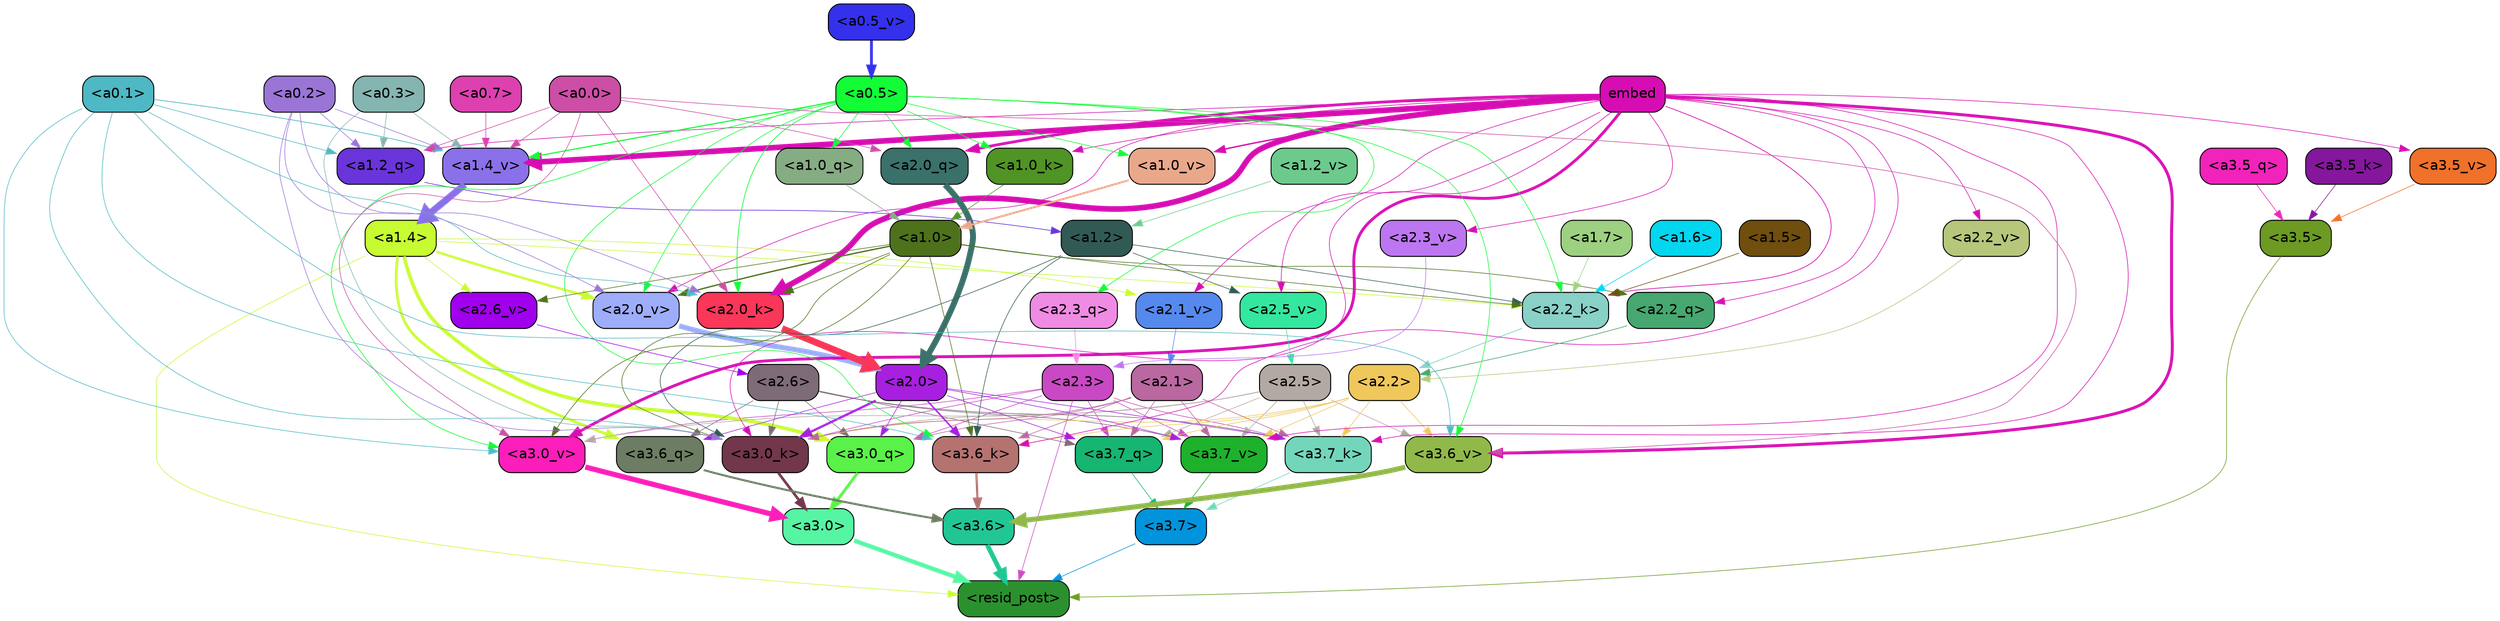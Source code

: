 strict digraph "" {
	graph [bgcolor=transparent,
		layout=dot,
		overlap=false,
		splines=true
	];
	"<a3.7>"	[color=black,
		fillcolor="#0194dc",
		fontname=Helvetica,
		shape=box,
		style="filled, rounded"];
	"<resid_post>"	[color=black,
		fillcolor="#2b912e",
		fontname=Helvetica,
		shape=box,
		style="filled, rounded"];
	"<a3.7>" -> "<resid_post>"	[color="#0194dc",
		penwidth=0.6];
	"<a3.6>"	[color=black,
		fillcolor="#20c794",
		fontname=Helvetica,
		shape=box,
		style="filled, rounded"];
	"<a3.6>" -> "<resid_post>"	[color="#20c794",
		penwidth=4.670643210411072];
	"<a3.5>"	[color=black,
		fillcolor="#6c9a22",
		fontname=Helvetica,
		shape=box,
		style="filled, rounded"];
	"<a3.5>" -> "<resid_post>"	[color="#6c9a22",
		penwidth=0.6];
	"<a3.0>"	[color=black,
		fillcolor="#56f5a3",
		fontname=Helvetica,
		shape=box,
		style="filled, rounded"];
	"<a3.0>" -> "<resid_post>"	[color="#56f5a3",
		penwidth=4.246885180473328];
	"<a2.3>"	[color=black,
		fillcolor="#c949c4",
		fontname=Helvetica,
		shape=box,
		style="filled, rounded"];
	"<a2.3>" -> "<resid_post>"	[color="#c949c4",
		penwidth=0.6];
	"<a3.7_q>"	[color=black,
		fillcolor="#16b571",
		fontname=Helvetica,
		shape=box,
		style="filled, rounded"];
	"<a2.3>" -> "<a3.7_q>"	[color="#c949c4",
		penwidth=0.6];
	"<a3.0_q>"	[color=black,
		fillcolor="#5af148",
		fontname=Helvetica,
		shape=box,
		style="filled, rounded"];
	"<a2.3>" -> "<a3.0_q>"	[color="#c949c4",
		penwidth=0.6];
	"<a3.7_k>"	[color=black,
		fillcolor="#73d6bb",
		fontname=Helvetica,
		shape=box,
		style="filled, rounded"];
	"<a2.3>" -> "<a3.7_k>"	[color="#c949c4",
		penwidth=0.6];
	"<a3.0_k>"	[color=black,
		fillcolor="#73374c",
		fontname=Helvetica,
		shape=box,
		style="filled, rounded"];
	"<a2.3>" -> "<a3.0_k>"	[color="#c949c4",
		penwidth=0.6];
	"<a3.7_v>"	[color=black,
		fillcolor="#1eb12c",
		fontname=Helvetica,
		shape=box,
		style="filled, rounded"];
	"<a2.3>" -> "<a3.7_v>"	[color="#c949c4",
		penwidth=0.6];
	"<a3.0_v>"	[color=black,
		fillcolor="#fc1eba",
		fontname=Helvetica,
		shape=box,
		style="filled, rounded"];
	"<a2.3>" -> "<a3.0_v>"	[color="#c949c4",
		penwidth=0.6];
	"<a1.4>"	[color=black,
		fillcolor="#c6fc31",
		fontname=Helvetica,
		shape=box,
		style="filled, rounded"];
	"<a1.4>" -> "<resid_post>"	[color="#c6fc31",
		penwidth=0.6];
	"<a3.6_q>"	[color=black,
		fillcolor="#6c7d63",
		fontname=Helvetica,
		shape=box,
		style="filled, rounded"];
	"<a1.4>" -> "<a3.6_q>"	[color="#c6fc31",
		penwidth=2.6487714648246765];
	"<a1.4>" -> "<a3.0_q>"	[color="#c6fc31",
		penwidth=3.477886103093624];
	"<a2.2_k>"	[color=black,
		fillcolor="#89d1c6",
		fontname=Helvetica,
		shape=box,
		style="filled, rounded"];
	"<a1.4>" -> "<a2.2_k>"	[color="#c6fc31",
		penwidth=0.6];
	"<a2.6_v>"	[color=black,
		fillcolor="#a000ed",
		fontname=Helvetica,
		shape=box,
		style="filled, rounded"];
	"<a1.4>" -> "<a2.6_v>"	[color="#c6fc31",
		penwidth=0.6];
	"<a2.1_v>"	[color=black,
		fillcolor="#5589ee",
		fontname=Helvetica,
		shape=box,
		style="filled, rounded"];
	"<a1.4>" -> "<a2.1_v>"	[color="#c6fc31",
		penwidth=0.6];
	"<a2.0_v>"	[color=black,
		fillcolor="#9eadfa",
		fontname=Helvetica,
		shape=box,
		style="filled, rounded"];
	"<a1.4>" -> "<a2.0_v>"	[color="#c6fc31",
		penwidth=2.3358620405197144];
	"<a3.7_q>" -> "<a3.7>"	[color="#16b571",
		penwidth=0.6];
	"<a3.6_q>" -> "<a3.6>"	[color="#6c7d63",
		penwidth=2.03758105635643];
	"<a3.5_q>"	[color=black,
		fillcolor="#f223bb",
		fontname=Helvetica,
		shape=box,
		style="filled, rounded"];
	"<a3.5_q>" -> "<a3.5>"	[color="#f223bb",
		penwidth=0.6];
	"<a3.0_q>" -> "<a3.0>"	[color="#5af148",
		penwidth=2.8638100624084473];
	"<a3.7_k>" -> "<a3.7>"	[color="#73d6bb",
		penwidth=0.6];
	"<a3.6_k>"	[color=black,
		fillcolor="#b57370",
		fontname=Helvetica,
		shape=box,
		style="filled, rounded"];
	"<a3.6_k>" -> "<a3.6>"	[color="#b57370",
		penwidth=2.174198240041733];
	"<a3.5_k>"	[color=black,
		fillcolor="#84179c",
		fontname=Helvetica,
		shape=box,
		style="filled, rounded"];
	"<a3.5_k>" -> "<a3.5>"	[color="#84179c",
		penwidth=0.6];
	"<a3.0_k>" -> "<a3.0>"	[color="#73374c",
		penwidth=2.6274144649505615];
	"<a3.7_v>" -> "<a3.7>"	[color="#1eb12c",
		penwidth=0.6];
	"<a3.6_v>"	[color=black,
		fillcolor="#91b949",
		fontname=Helvetica,
		shape=box,
		style="filled, rounded"];
	"<a3.6_v>" -> "<a3.6>"	[color="#91b949",
		penwidth=5.002329230308533];
	"<a3.5_v>"	[color=black,
		fillcolor="#ef712a",
		fontname=Helvetica,
		shape=box,
		style="filled, rounded"];
	"<a3.5_v>" -> "<a3.5>"	[color="#ef712a",
		penwidth=0.6];
	"<a3.0_v>" -> "<a3.0>"	[color="#fc1eba",
		penwidth=5.188832879066467];
	"<a2.6>"	[color=black,
		fillcolor="#7e6b78",
		fontname=Helvetica,
		shape=box,
		style="filled, rounded"];
	"<a2.6>" -> "<a3.7_q>"	[color="#7e6b78",
		penwidth=0.6];
	"<a2.6>" -> "<a3.6_q>"	[color="#7e6b78",
		penwidth=0.6];
	"<a2.6>" -> "<a3.0_q>"	[color="#7e6b78",
		penwidth=0.6];
	"<a2.6>" -> "<a3.7_k>"	[color="#7e6b78",
		penwidth=0.6];
	"<a2.6>" -> "<a3.0_k>"	[color="#7e6b78",
		penwidth=0.6];
	"<a2.6>" -> "<a3.7_v>"	[color="#7e6b78",
		penwidth=0.6];
	"<a2.5>"	[color=black,
		fillcolor="#b3a9a4",
		fontname=Helvetica,
		shape=box,
		style="filled, rounded"];
	"<a2.5>" -> "<a3.7_q>"	[color="#b3a9a4",
		penwidth=0.6];
	"<a2.5>" -> "<a3.7_k>"	[color="#b3a9a4",
		penwidth=0.6];
	"<a2.5>" -> "<a3.0_k>"	[color="#b3a9a4",
		penwidth=0.6];
	"<a2.5>" -> "<a3.7_v>"	[color="#b3a9a4",
		penwidth=0.6];
	"<a2.5>" -> "<a3.6_v>"	[color="#b3a9a4",
		penwidth=0.6];
	"<a2.5>" -> "<a3.0_v>"	[color="#b3a9a4",
		penwidth=0.6];
	"<a2.2>"	[color=black,
		fillcolor="#efc75b",
		fontname=Helvetica,
		shape=box,
		style="filled, rounded"];
	"<a2.2>" -> "<a3.7_q>"	[color="#efc75b",
		penwidth=0.6];
	"<a2.2>" -> "<a3.7_k>"	[color="#efc75b",
		penwidth=0.6];
	"<a2.2>" -> "<a3.6_k>"	[color="#efc75b",
		penwidth=0.6];
	"<a2.2>" -> "<a3.0_k>"	[color="#efc75b",
		penwidth=0.6];
	"<a2.2>" -> "<a3.7_v>"	[color="#efc75b",
		penwidth=0.6];
	"<a2.2>" -> "<a3.6_v>"	[color="#efc75b",
		penwidth=0.6];
	"<a2.1>"	[color=black,
		fillcolor="#ba68a0",
		fontname=Helvetica,
		shape=box,
		style="filled, rounded"];
	"<a2.1>" -> "<a3.7_q>"	[color="#ba68a0",
		penwidth=0.6];
	"<a2.1>" -> "<a3.0_q>"	[color="#ba68a0",
		penwidth=0.6];
	"<a2.1>" -> "<a3.7_k>"	[color="#ba68a0",
		penwidth=0.6];
	"<a2.1>" -> "<a3.6_k>"	[color="#ba68a0",
		penwidth=0.6];
	"<a2.1>" -> "<a3.0_k>"	[color="#ba68a0",
		penwidth=0.6];
	"<a2.1>" -> "<a3.7_v>"	[color="#ba68a0",
		penwidth=0.6];
	"<a2.0>"	[color=black,
		fillcolor="#a71fdf",
		fontname=Helvetica,
		shape=box,
		style="filled, rounded"];
	"<a2.0>" -> "<a3.7_q>"	[color="#a71fdf",
		penwidth=0.6];
	"<a2.0>" -> "<a3.6_q>"	[color="#a71fdf",
		penwidth=0.6];
	"<a2.0>" -> "<a3.0_q>"	[color="#a71fdf",
		penwidth=0.6];
	"<a2.0>" -> "<a3.7_k>"	[color="#a71fdf",
		penwidth=0.6];
	"<a2.0>" -> "<a3.6_k>"	[color="#a71fdf",
		penwidth=1.5417278409004211];
	"<a2.0>" -> "<a3.0_k>"	[color="#a71fdf",
		penwidth=2.23091459274292];
	"<a2.0>" -> "<a3.7_v>"	[color="#a71fdf",
		penwidth=0.6];
	embed	[color=black,
		fillcolor="#d60db2",
		fontname=Helvetica,
		shape=box,
		style="filled, rounded"];
	embed -> "<a3.7_k>"	[color="#d60db2",
		penwidth=0.6];
	embed -> "<a3.6_k>"	[color="#d60db2",
		penwidth=0.6];
	embed -> "<a3.0_k>"	[color="#d60db2",
		penwidth=0.6];
	embed -> "<a3.7_v>"	[color="#d60db2",
		penwidth=0.6];
	embed -> "<a3.6_v>"	[color="#d60db2",
		penwidth=2.9511587619781494];
	embed -> "<a3.5_v>"	[color="#d60db2",
		penwidth=0.6];
	embed -> "<a3.0_v>"	[color="#d60db2",
		penwidth=2.8577730655670166];
	"<a2.2_q>"	[color=black,
		fillcolor="#47a770",
		fontname=Helvetica,
		shape=box,
		style="filled, rounded"];
	embed -> "<a2.2_q>"	[color="#d60db2",
		penwidth=0.6];
	"<a2.0_q>"	[color=black,
		fillcolor="#3a716a",
		fontname=Helvetica,
		shape=box,
		style="filled, rounded"];
	embed -> "<a2.0_q>"	[color="#d60db2",
		penwidth=2.7340729534626007];
	embed -> "<a2.2_k>"	[color="#d60db2",
		penwidth=0.69573974609375];
	"<a2.0_k>"	[color=black,
		fillcolor="#fa3659",
		fontname=Helvetica,
		shape=box,
		style="filled, rounded"];
	embed -> "<a2.0_k>"	[color="#d60db2",
		penwidth=5.629883050918579];
	"<a2.5_v>"	[color=black,
		fillcolor="#34e79e",
		fontname=Helvetica,
		shape=box,
		style="filled, rounded"];
	embed -> "<a2.5_v>"	[color="#d60db2",
		penwidth=0.6];
	"<a2.3_v>"	[color=black,
		fillcolor="#bd76f1",
		fontname=Helvetica,
		shape=box,
		style="filled, rounded"];
	embed -> "<a2.3_v>"	[color="#d60db2",
		penwidth=0.6];
	"<a2.2_v>"	[color=black,
		fillcolor="#b6c77c",
		fontname=Helvetica,
		shape=box,
		style="filled, rounded"];
	embed -> "<a2.2_v>"	[color="#d60db2",
		penwidth=0.6];
	embed -> "<a2.1_v>"	[color="#d60db2",
		penwidth=0.6];
	embed -> "<a2.0_v>"	[color="#d60db2",
		penwidth=0.6];
	"<a1.2_q>"	[color=black,
		fillcolor="#6934da",
		fontname=Helvetica,
		shape=box,
		style="filled, rounded"];
	embed -> "<a1.2_q>"	[color="#d60db2",
		penwidth=0.6];
	"<a1.0_k>"	[color=black,
		fillcolor="#4f9424",
		fontname=Helvetica,
		shape=box,
		style="filled, rounded"];
	embed -> "<a1.0_k>"	[color="#d60db2",
		penwidth=0.6];
	"<a1.4_v>"	[color=black,
		fillcolor="#8a71e9",
		fontname=Helvetica,
		shape=box,
		style="filled, rounded"];
	embed -> "<a1.4_v>"	[color="#d60db2",
		penwidth=5.6260271072387695];
	"<a1.0_v>"	[color=black,
		fillcolor="#eaa88b",
		fontname=Helvetica,
		shape=box,
		style="filled, rounded"];
	embed -> "<a1.0_v>"	[color="#d60db2",
		penwidth=1.3646823167800903];
	"<a1.2>"	[color=black,
		fillcolor="#325a54",
		fontname=Helvetica,
		shape=box,
		style="filled, rounded"];
	"<a1.2>" -> "<a3.6_k>"	[color="#325a54",
		penwidth=0.6];
	"<a1.2>" -> "<a3.0_k>"	[color="#325a54",
		penwidth=0.6];
	"<a1.2>" -> "<a2.2_k>"	[color="#325a54",
		penwidth=0.6];
	"<a1.2>" -> "<a2.5_v>"	[color="#325a54",
		penwidth=0.6];
	"<a1.0>"	[color=black,
		fillcolor="#4e721c",
		fontname=Helvetica,
		shape=box,
		style="filled, rounded"];
	"<a1.0>" -> "<a3.6_k>"	[color="#4e721c",
		penwidth=0.6];
	"<a1.0>" -> "<a3.0_k>"	[color="#4e721c",
		penwidth=0.6];
	"<a1.0>" -> "<a3.0_v>"	[color="#4e721c",
		penwidth=0.6];
	"<a1.0>" -> "<a2.2_q>"	[color="#4e721c",
		penwidth=0.6];
	"<a1.0>" -> "<a2.2_k>"	[color="#4e721c",
		penwidth=0.6];
	"<a1.0>" -> "<a2.0_k>"	[color="#4e721c",
		penwidth=0.6];
	"<a1.0>" -> "<a2.6_v>"	[color="#4e721c",
		penwidth=0.6];
	"<a1.0>" -> "<a2.0_v>"	[color="#4e721c",
		penwidth=1.3103609085083008];
	"<a0.5>"	[color=black,
		fillcolor="#12fd36",
		fontname=Helvetica,
		shape=box,
		style="filled, rounded"];
	"<a0.5>" -> "<a3.6_k>"	[color="#12fd36",
		penwidth=0.6];
	"<a0.5>" -> "<a3.6_v>"	[color="#12fd36",
		penwidth=0.6];
	"<a0.5>" -> "<a3.0_v>"	[color="#12fd36",
		penwidth=0.6446345448493958];
	"<a2.3_q>"	[color=black,
		fillcolor="#f08be4",
		fontname=Helvetica,
		shape=box,
		style="filled, rounded"];
	"<a0.5>" -> "<a2.3_q>"	[color="#12fd36",
		penwidth=0.6];
	"<a0.5>" -> "<a2.0_q>"	[color="#12fd36",
		penwidth=0.6];
	"<a0.5>" -> "<a2.2_k>"	[color="#12fd36",
		penwidth=0.6];
	"<a0.5>" -> "<a2.0_k>"	[color="#12fd36",
		penwidth=0.7065601348876953];
	"<a0.5>" -> "<a2.0_v>"	[color="#12fd36",
		penwidth=0.6];
	"<a1.0_q>"	[color=black,
		fillcolor="#86ac83",
		fontname=Helvetica,
		shape=box,
		style="filled, rounded"];
	"<a0.5>" -> "<a1.0_q>"	[color="#12fd36",
		penwidth=0.6];
	"<a0.5>" -> "<a1.0_k>"	[color="#12fd36",
		penwidth=0.6];
	"<a0.5>" -> "<a1.4_v>"	[color="#12fd36",
		penwidth=1.1228110790252686];
	"<a0.5>" -> "<a1.0_v>"	[color="#12fd36",
		penwidth=0.6];
	"<a0.1>"	[color=black,
		fillcolor="#4eb8c5",
		fontname=Helvetica,
		shape=box,
		style="filled, rounded"];
	"<a0.1>" -> "<a3.6_k>"	[color="#4eb8c5",
		penwidth=0.6];
	"<a0.1>" -> "<a3.0_k>"	[color="#4eb8c5",
		penwidth=0.6];
	"<a0.1>" -> "<a3.6_v>"	[color="#4eb8c5",
		penwidth=0.6];
	"<a0.1>" -> "<a3.0_v>"	[color="#4eb8c5",
		penwidth=0.6];
	"<a0.1>" -> "<a2.0_k>"	[color="#4eb8c5",
		penwidth=0.6];
	"<a0.1>" -> "<a1.2_q>"	[color="#4eb8c5",
		penwidth=0.6];
	"<a0.1>" -> "<a1.4_v>"	[color="#4eb8c5",
		penwidth=0.7182521820068359];
	"<a0.3>"	[color=black,
		fillcolor="#85b5b1",
		fontname=Helvetica,
		shape=box,
		style="filled, rounded"];
	"<a0.3>" -> "<a3.0_k>"	[color="#85b5b1",
		penwidth=0.6];
	"<a0.3>" -> "<a1.2_q>"	[color="#85b5b1",
		penwidth=0.6];
	"<a0.3>" -> "<a1.4_v>"	[color="#85b5b1",
		penwidth=0.6];
	"<a0.2>"	[color=black,
		fillcolor="#9a75d6",
		fontname=Helvetica,
		shape=box,
		style="filled, rounded"];
	"<a0.2>" -> "<a3.0_k>"	[color="#9a75d6",
		penwidth=0.6];
	"<a0.2>" -> "<a2.0_k>"	[color="#9a75d6",
		penwidth=0.6];
	"<a0.2>" -> "<a2.0_v>"	[color="#9a75d6",
		penwidth=0.6];
	"<a0.2>" -> "<a1.2_q>"	[color="#9a75d6",
		penwidth=0.6];
	"<a0.2>" -> "<a1.4_v>"	[color="#9a75d6",
		penwidth=0.6];
	"<a0.0>"	[color=black,
		fillcolor="#cd4ea5",
		fontname=Helvetica,
		shape=box,
		style="filled, rounded"];
	"<a0.0>" -> "<a3.6_v>"	[color="#cd4ea5",
		penwidth=0.6];
	"<a0.0>" -> "<a3.0_v>"	[color="#cd4ea5",
		penwidth=0.6];
	"<a0.0>" -> "<a2.0_q>"	[color="#cd4ea5",
		penwidth=0.6];
	"<a0.0>" -> "<a2.0_k>"	[color="#cd4ea5",
		penwidth=0.6];
	"<a0.0>" -> "<a1.2_q>"	[color="#cd4ea5",
		penwidth=0.6];
	"<a0.0>" -> "<a1.4_v>"	[color="#cd4ea5",
		penwidth=0.6];
	"<a2.3_q>" -> "<a2.3>"	[color="#f08be4",
		penwidth=0.6];
	"<a2.2_q>" -> "<a2.2>"	[color="#47a770",
		penwidth=0.6407594680786133];
	"<a2.0_q>" -> "<a2.0>"	[color="#3a716a",
		penwidth=5.885338068008423];
	"<a2.2_k>" -> "<a2.2>"	[color="#89d1c6",
		penwidth=0.7811911106109619];
	"<a2.0_k>" -> "<a2.0>"	[color="#fa3659",
		penwidth=6.657835483551025];
	"<a2.6_v>" -> "<a2.6>"	[color="#a000ed",
		penwidth=0.6];
	"<a2.5_v>" -> "<a2.5>"	[color="#34e79e",
		penwidth=0.6];
	"<a2.3_v>" -> "<a2.3>"	[color="#bd76f1",
		penwidth=0.6];
	"<a2.2_v>" -> "<a2.2>"	[color="#b6c77c",
		penwidth=0.6];
	"<a2.1_v>" -> "<a2.1>"	[color="#5589ee",
		penwidth=0.6];
	"<a2.0_v>" -> "<a2.0>"	[color="#9eadfa",
		penwidth=5.070239782333374];
	"<a1.7>"	[color=black,
		fillcolor="#9dd080",
		fontname=Helvetica,
		shape=box,
		style="filled, rounded"];
	"<a1.7>" -> "<a2.2_k>"	[color="#9dd080",
		penwidth=0.6];
	"<a1.6>"	[color=black,
		fillcolor="#03d6ef",
		fontname=Helvetica,
		shape=box,
		style="filled, rounded"];
	"<a1.6>" -> "<a2.2_k>"	[color="#03d6ef",
		penwidth=0.6];
	"<a1.5>"	[color=black,
		fillcolor="#704e0d",
		fontname=Helvetica,
		shape=box,
		style="filled, rounded"];
	"<a1.5>" -> "<a2.2_k>"	[color="#704e0d",
		penwidth=0.6];
	"<a1.2_q>" -> "<a1.2>"	[color="#6934da",
		penwidth=0.6509807109832764];
	"<a1.0_q>" -> "<a1.0>"	[color="#86ac83",
		penwidth=0.6];
	"<a1.0_k>" -> "<a1.0>"	[color="#4f9424",
		penwidth=0.6];
	"<a1.4_v>" -> "<a1.4>"	[color="#8a71e9",
		penwidth=6.8020641803741455];
	"<a1.2_v>"	[color=black,
		fillcolor="#6dca8d",
		fontname=Helvetica,
		shape=box,
		style="filled, rounded"];
	"<a1.2_v>" -> "<a1.2>"	[color="#6dca8d",
		penwidth=0.6];
	"<a1.0_v>" -> "<a1.0>"	[color="#eaa88b",
		penwidth=1.9194684028625488];
	"<a0.7>"	[color=black,
		fillcolor="#dd40af",
		fontname=Helvetica,
		shape=box,
		style="filled, rounded"];
	"<a0.7>" -> "<a1.4_v>"	[color="#dd40af",
		penwidth=0.6];
	"<a0.5_v>"	[color=black,
		fillcolor="#3430ec",
		fontname=Helvetica,
		shape=box,
		style="filled, rounded"];
	"<a0.5_v>" -> "<a0.5>"	[color="#3430ec",
		penwidth=2.801039695739746];
}
